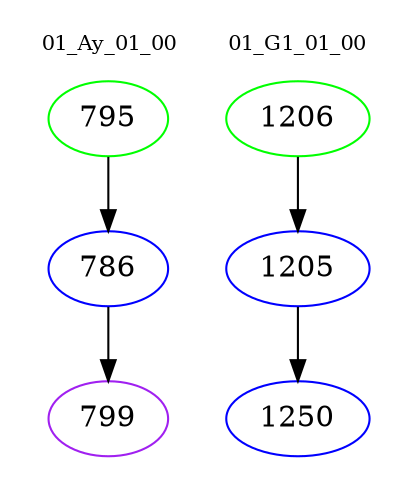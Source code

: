 digraph{
subgraph cluster_0 {
color = white
label = "01_Ay_01_00";
fontsize=10;
T0_795 [label="795", color="green"]
T0_795 -> T0_786 [color="black"]
T0_786 [label="786", color="blue"]
T0_786 -> T0_799 [color="black"]
T0_799 [label="799", color="purple"]
}
subgraph cluster_1 {
color = white
label = "01_G1_01_00";
fontsize=10;
T1_1206 [label="1206", color="green"]
T1_1206 -> T1_1205 [color="black"]
T1_1205 [label="1205", color="blue"]
T1_1205 -> T1_1250 [color="black"]
T1_1250 [label="1250", color="blue"]
}
}

